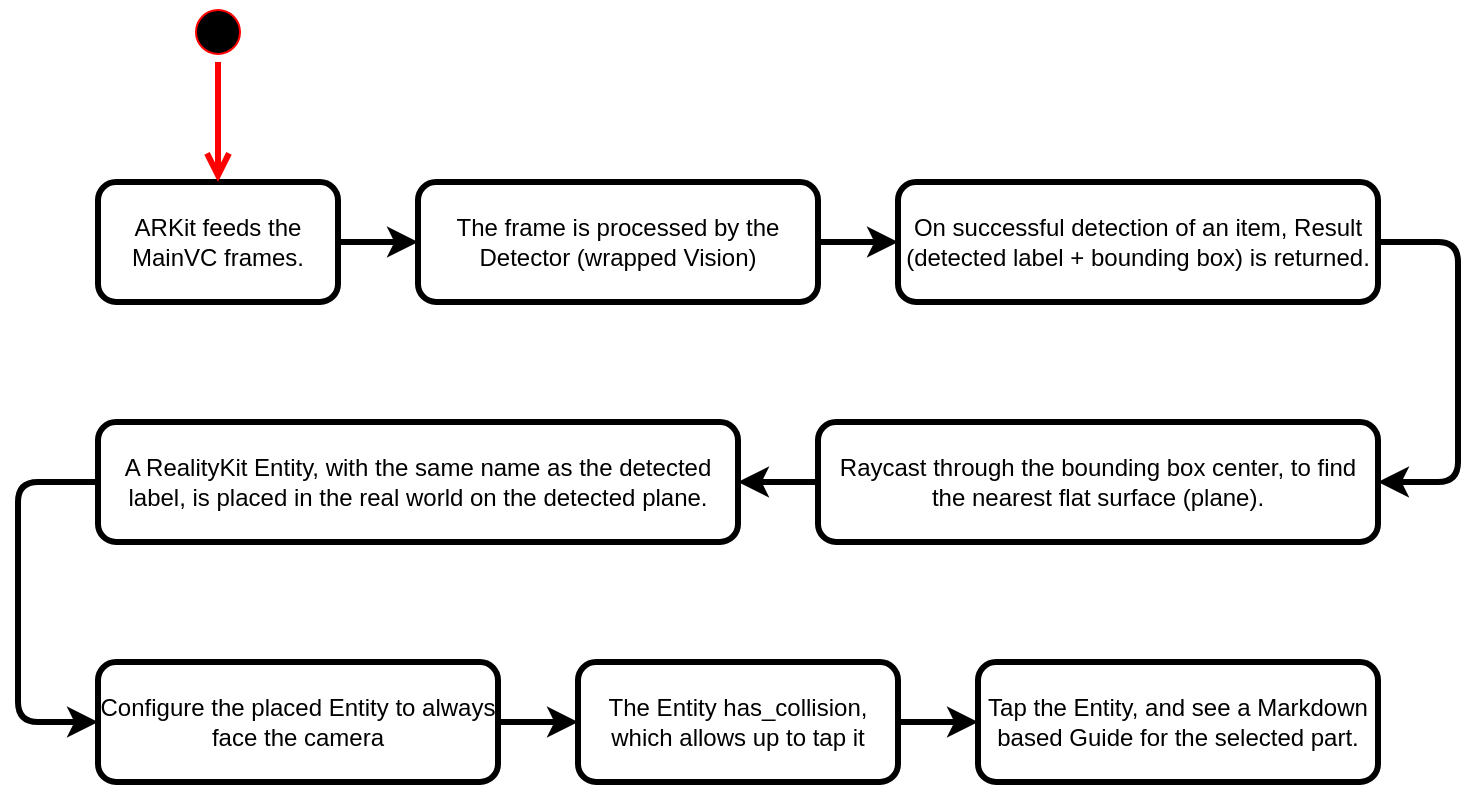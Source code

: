 <mxfile version="13.8.8" type="device"><diagram name="Page-1" id="c7558073-3199-34d8-9f00-42111426c3f3"><mxGraphModel dx="946" dy="580" grid="1" gridSize="10" guides="1" tooltips="1" connect="1" arrows="1" fold="1" page="1" pageScale="1" pageWidth="826" pageHeight="1169" background="#ffffff" math="0" shadow="0"><root><mxCell id="0"/><mxCell id="1" parent="0"/><mxCell id="vRm_PNHpQAiO225V-txi-124" style="edgeStyle=orthogonalEdgeStyle;rounded=1;orthogonalLoop=1;jettySize=auto;html=1;entryX=0;entryY=0.5;entryDx=0;entryDy=0;strokeWidth=3;" edge="1" parent="1" source="vRm_PNHpQAiO225V-txi-108" target="vRm_PNHpQAiO225V-txi-109"><mxGeometry relative="1" as="geometry"/></mxCell><mxCell id="vRm_PNHpQAiO225V-txi-108" value="ARKit feeds the MainVC frames." style="rounded=1;whiteSpace=wrap;html=1;strokeWidth=3;" vertex="1" parent="1"><mxGeometry x="93" y="120" width="120" height="60" as="geometry"/></mxCell><mxCell id="vRm_PNHpQAiO225V-txi-125" style="edgeStyle=orthogonalEdgeStyle;rounded=1;orthogonalLoop=1;jettySize=auto;html=1;entryX=0;entryY=0.5;entryDx=0;entryDy=0;strokeWidth=3;" edge="1" parent="1" source="vRm_PNHpQAiO225V-txi-109" target="vRm_PNHpQAiO225V-txi-110"><mxGeometry relative="1" as="geometry"/></mxCell><mxCell id="vRm_PNHpQAiO225V-txi-109" value="The frame is processed by the Detector (wrapped Vision)" style="rounded=1;whiteSpace=wrap;html=1;strokeWidth=3;" vertex="1" parent="1"><mxGeometry x="253" y="120" width="200" height="60" as="geometry"/></mxCell><mxCell id="vRm_PNHpQAiO225V-txi-126" style="edgeStyle=orthogonalEdgeStyle;rounded=1;orthogonalLoop=1;jettySize=auto;html=1;entryX=1;entryY=0.5;entryDx=0;entryDy=0;strokeWidth=3;exitX=1;exitY=0.5;exitDx=0;exitDy=0;" edge="1" parent="1" source="vRm_PNHpQAiO225V-txi-110" target="vRm_PNHpQAiO225V-txi-111"><mxGeometry relative="1" as="geometry"><Array as="points"><mxPoint x="773" y="150"/><mxPoint x="773" y="270"/></Array></mxGeometry></mxCell><mxCell id="vRm_PNHpQAiO225V-txi-110" value="On successful detection of an item, Result (detected label + bounding box) is returned." style="rounded=1;whiteSpace=wrap;html=1;strokeWidth=3;" vertex="1" parent="1"><mxGeometry x="493" y="120" width="240" height="60" as="geometry"/></mxCell><mxCell id="vRm_PNHpQAiO225V-txi-127" style="edgeStyle=orthogonalEdgeStyle;rounded=1;orthogonalLoop=1;jettySize=auto;html=1;entryX=1;entryY=0.5;entryDx=0;entryDy=0;strokeWidth=3;" edge="1" parent="1" source="vRm_PNHpQAiO225V-txi-111" target="vRm_PNHpQAiO225V-txi-112"><mxGeometry relative="1" as="geometry"/></mxCell><mxCell id="vRm_PNHpQAiO225V-txi-111" value="Raycast through the bounding box center, to find the nearest flat surface (plane)." style="rounded=1;whiteSpace=wrap;html=1;strokeWidth=3;" vertex="1" parent="1"><mxGeometry x="453" y="240" width="280" height="60" as="geometry"/></mxCell><mxCell id="vRm_PNHpQAiO225V-txi-128" style="edgeStyle=orthogonalEdgeStyle;rounded=1;orthogonalLoop=1;jettySize=auto;html=1;entryX=0;entryY=0.5;entryDx=0;entryDy=0;strokeWidth=3;exitX=0;exitY=0.5;exitDx=0;exitDy=0;" edge="1" parent="1" source="vRm_PNHpQAiO225V-txi-112" target="vRm_PNHpQAiO225V-txi-132"><mxGeometry relative="1" as="geometry"><mxPoint x="93" y="390" as="targetPoint"/><Array as="points"><mxPoint x="53" y="270"/><mxPoint x="53" y="390"/></Array></mxGeometry></mxCell><mxCell id="vRm_PNHpQAiO225V-txi-112" value="A RealityKit Entity, with the same name as the detected label, is placed in the real world on the detected plane." style="rounded=1;whiteSpace=wrap;html=1;strokeWidth=3;" vertex="1" parent="1"><mxGeometry x="93" y="240" width="320" height="60" as="geometry"/></mxCell><mxCell id="vRm_PNHpQAiO225V-txi-129" style="edgeStyle=orthogonalEdgeStyle;rounded=1;orthogonalLoop=1;jettySize=auto;html=1;entryX=0;entryY=0.5;entryDx=0;entryDy=0;strokeWidth=3;exitX=1;exitY=0.5;exitDx=0;exitDy=0;" edge="1" parent="1" source="vRm_PNHpQAiO225V-txi-132" target="vRm_PNHpQAiO225V-txi-114"><mxGeometry relative="1" as="geometry"><mxPoint x="293" y="390" as="sourcePoint"/></mxGeometry></mxCell><mxCell id="vRm_PNHpQAiO225V-txi-130" style="edgeStyle=orthogonalEdgeStyle;rounded=1;orthogonalLoop=1;jettySize=auto;html=1;entryX=0;entryY=0.5;entryDx=0;entryDy=0;strokeWidth=3;" edge="1" parent="1" source="vRm_PNHpQAiO225V-txi-114" target="vRm_PNHpQAiO225V-txi-131"><mxGeometry relative="1" as="geometry"><mxPoint x="533" y="390" as="targetPoint"/></mxGeometry></mxCell><mxCell id="vRm_PNHpQAiO225V-txi-114" value="The Entity has_collision, which allows up to tap it" style="rounded=1;whiteSpace=wrap;html=1;strokeWidth=3;" vertex="1" parent="1"><mxGeometry x="333" y="360" width="160" height="60" as="geometry"/></mxCell><mxCell id="vRm_PNHpQAiO225V-txi-131" value="&lt;span&gt;Tap the Entity, and see a Markdown based Guide for the selected part.&lt;/span&gt;" style="rounded=1;whiteSpace=wrap;html=1;strokeWidth=3;" vertex="1" parent="1"><mxGeometry x="533" y="360" width="200" height="60" as="geometry"/></mxCell><mxCell id="vRm_PNHpQAiO225V-txi-132" value="Configure the placed Entity to always face the camera" style="rounded=1;whiteSpace=wrap;html=1;strokeWidth=3;" vertex="1" parent="1"><mxGeometry x="93" y="360" width="200" height="60" as="geometry"/></mxCell><mxCell id="vRm_PNHpQAiO225V-txi-134" value="" style="ellipse;html=1;shape=startState;fillColor=#000000;strokeColor=#ff0000;" vertex="1" parent="1"><mxGeometry x="138" y="30" width="30" height="30" as="geometry"/></mxCell><mxCell id="vRm_PNHpQAiO225V-txi-135" value="" style="edgeStyle=orthogonalEdgeStyle;html=1;verticalAlign=bottom;endArrow=open;endSize=8;strokeColor=#ff0000;strokeWidth=3;" edge="1" source="vRm_PNHpQAiO225V-txi-134" parent="1"><mxGeometry relative="1" as="geometry"><mxPoint x="153" y="120" as="targetPoint"/></mxGeometry></mxCell></root></mxGraphModel></diagram></mxfile>